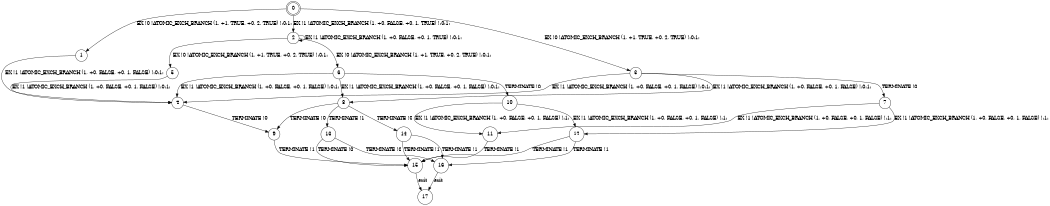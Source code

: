 digraph BCG {
size = "7, 10.5";
center = TRUE;
node [shape = circle];
0 [peripheries = 2];
0 -> 1 [label = "EX !0 !ATOMIC_EXCH_BRANCH (1, +1, TRUE, +0, 2, TRUE) !:0:1:"];
0 -> 2 [label = "EX !1 !ATOMIC_EXCH_BRANCH (1, +0, FALSE, +0, 1, TRUE) !:0:1:"];
0 -> 3 [label = "EX !0 !ATOMIC_EXCH_BRANCH (1, +1, TRUE, +0, 2, TRUE) !:0:1:"];
1 -> 4 [label = "EX !1 !ATOMIC_EXCH_BRANCH (1, +0, FALSE, +0, 1, FALSE) !:0:1:"];
2 -> 5 [label = "EX !0 !ATOMIC_EXCH_BRANCH (1, +1, TRUE, +0, 2, TRUE) !:0:1:"];
2 -> 6 [label = "EX !0 !ATOMIC_EXCH_BRANCH (1, +1, TRUE, +0, 2, TRUE) !:0:1:"];
2 -> 2 [label = "EX !1 !ATOMIC_EXCH_BRANCH (1, +0, FALSE, +0, 1, TRUE) !:0:1:"];
3 -> 4 [label = "EX !1 !ATOMIC_EXCH_BRANCH (1, +0, FALSE, +0, 1, FALSE) !:0:1:"];
3 -> 7 [label = "TERMINATE !0"];
3 -> 8 [label = "EX !1 !ATOMIC_EXCH_BRANCH (1, +0, FALSE, +0, 1, FALSE) !:0:1:"];
4 -> 9 [label = "TERMINATE !0"];
5 -> 4 [label = "EX !1 !ATOMIC_EXCH_BRANCH (1, +0, FALSE, +0, 1, FALSE) !:0:1:"];
6 -> 4 [label = "EX !1 !ATOMIC_EXCH_BRANCH (1, +0, FALSE, +0, 1, FALSE) !:0:1:"];
6 -> 10 [label = "TERMINATE !0"];
6 -> 8 [label = "EX !1 !ATOMIC_EXCH_BRANCH (1, +0, FALSE, +0, 1, FALSE) !:0:1:"];
7 -> 11 [label = "EX !1 !ATOMIC_EXCH_BRANCH (1, +0, FALSE, +0, 1, FALSE) !:1:"];
7 -> 12 [label = "EX !1 !ATOMIC_EXCH_BRANCH (1, +0, FALSE, +0, 1, FALSE) !:1:"];
8 -> 9 [label = "TERMINATE !0"];
8 -> 13 [label = "TERMINATE !1"];
8 -> 14 [label = "TERMINATE !0"];
9 -> 15 [label = "TERMINATE !1"];
10 -> 11 [label = "EX !1 !ATOMIC_EXCH_BRANCH (1, +0, FALSE, +0, 1, FALSE) !:1:"];
10 -> 12 [label = "EX !1 !ATOMIC_EXCH_BRANCH (1, +0, FALSE, +0, 1, FALSE) !:1:"];
11 -> 15 [label = "TERMINATE !1"];
12 -> 15 [label = "TERMINATE !1"];
12 -> 16 [label = "TERMINATE !1"];
13 -> 15 [label = "TERMINATE !0"];
13 -> 16 [label = "TERMINATE !0"];
14 -> 15 [label = "TERMINATE !1"];
14 -> 16 [label = "TERMINATE !1"];
15 -> 17 [label = "exit"];
16 -> 17 [label = "exit"];
}
